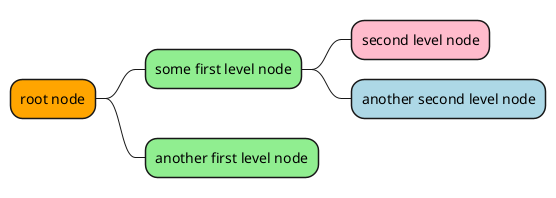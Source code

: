 @startmindmap
*[#Orange] root node
 *[#lightgreen] some first level node
  *[#FFBBCC] second level node
  *[#lightblue] another second level node
 *[#lightgreen] another first level node
@endmindmap